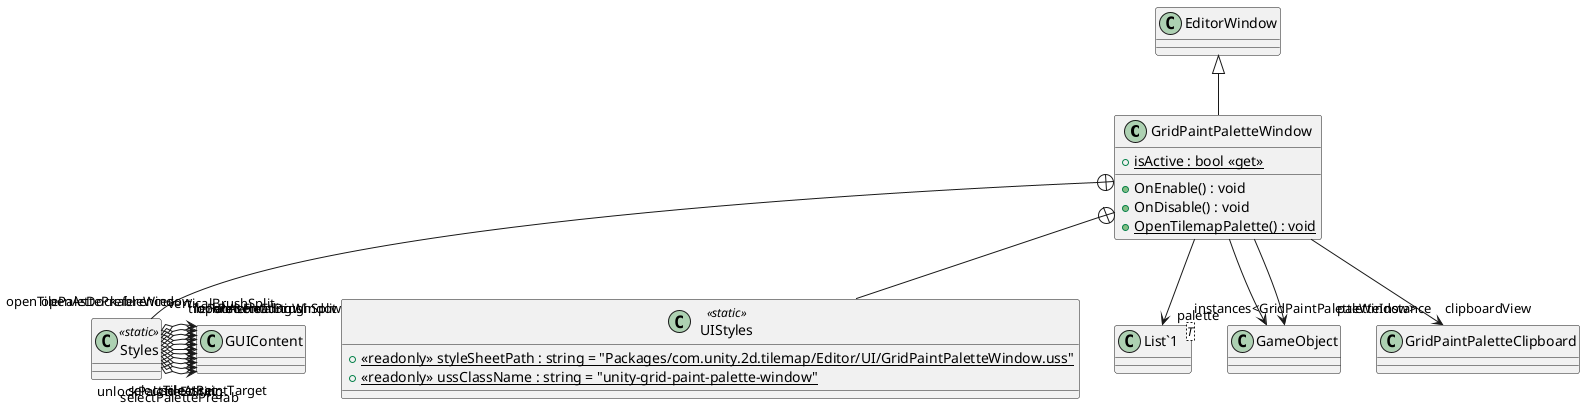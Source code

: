 @startuml
class GridPaintPaletteWindow {
    + {static} isActive : bool <<get>>
    + OnEnable() : void
    + OnDisable() : void
    + {static} OpenTilemapPalette() : void
}
class Styles <<static>> {
}
class UIStyles <<static>> {
    + {static} <<readonly>> styleSheetPath : string = "Packages/com.unity.2d.tilemap/Editor/UI/GridPaintPaletteWindow.uss"
    + {static} <<readonly>> ussClassName : string = "unity-grid-paint-palette-window"
}
class "List`1"<T> {
}
EditorWindow <|-- GridPaintPaletteWindow
GridPaintPaletteWindow --> "instances<GridPaintPaletteWindow>" "List`1"
GridPaintPaletteWindow --> "palette" GameObject
GridPaintPaletteWindow --> "paletteInstance" GameObject
GridPaintPaletteWindow --> "clipboardView" GridPaintPaletteClipboard
GridPaintPaletteWindow +-- Styles
Styles o-> "selectPaintTarget" GUIContent
Styles o-> "selectPalettePrefab" GUIContent
Styles o-> "selectTileAsset" GUIContent
Styles o-> "unlockPaletteEditing" GUIContent
Styles o-> "lockPaletteEditing" GUIContent
Styles o-> "verticalBrushSplit" GUIContent
Styles o-> "horizontalBrushSplit" GUIContent
Styles o-> "openTilePalettePreferences" GUIContent
Styles o-> "openAsFloatingWindow" GUIContent
Styles o-> "openAsDockableWindow" GUIContent
Styles o-> "tilePalette" GUIContent
GridPaintPaletteWindow +-- UIStyles
@enduml
